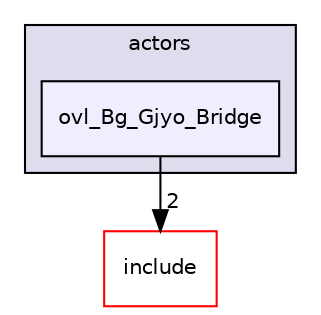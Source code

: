 digraph "src/overlays/actors/ovl_Bg_Gjyo_Bridge" {
  compound=true
  node [ fontsize="10", fontname="Helvetica"];
  edge [ labelfontsize="10", labelfontname="Helvetica"];
  subgraph clusterdir_e93473484be31ce7bcb356bd643a22f8 {
    graph [ bgcolor="#ddddee", pencolor="black", label="actors" fontname="Helvetica", fontsize="10", URL="dir_e93473484be31ce7bcb356bd643a22f8.html"]
  dir_d0ece4819746c97179fe15e43898cb1c [shape=box, label="ovl_Bg_Gjyo_Bridge", style="filled", fillcolor="#eeeeff", pencolor="black", URL="dir_d0ece4819746c97179fe15e43898cb1c.html"];
  }
  dir_d44c64559bbebec7f509842c48db8b23 [shape=box label="include" fillcolor="white" style="filled" color="red" URL="dir_d44c64559bbebec7f509842c48db8b23.html"];
  dir_d0ece4819746c97179fe15e43898cb1c->dir_d44c64559bbebec7f509842c48db8b23 [headlabel="2", labeldistance=1.5 headhref="dir_000028_000000.html"];
}
